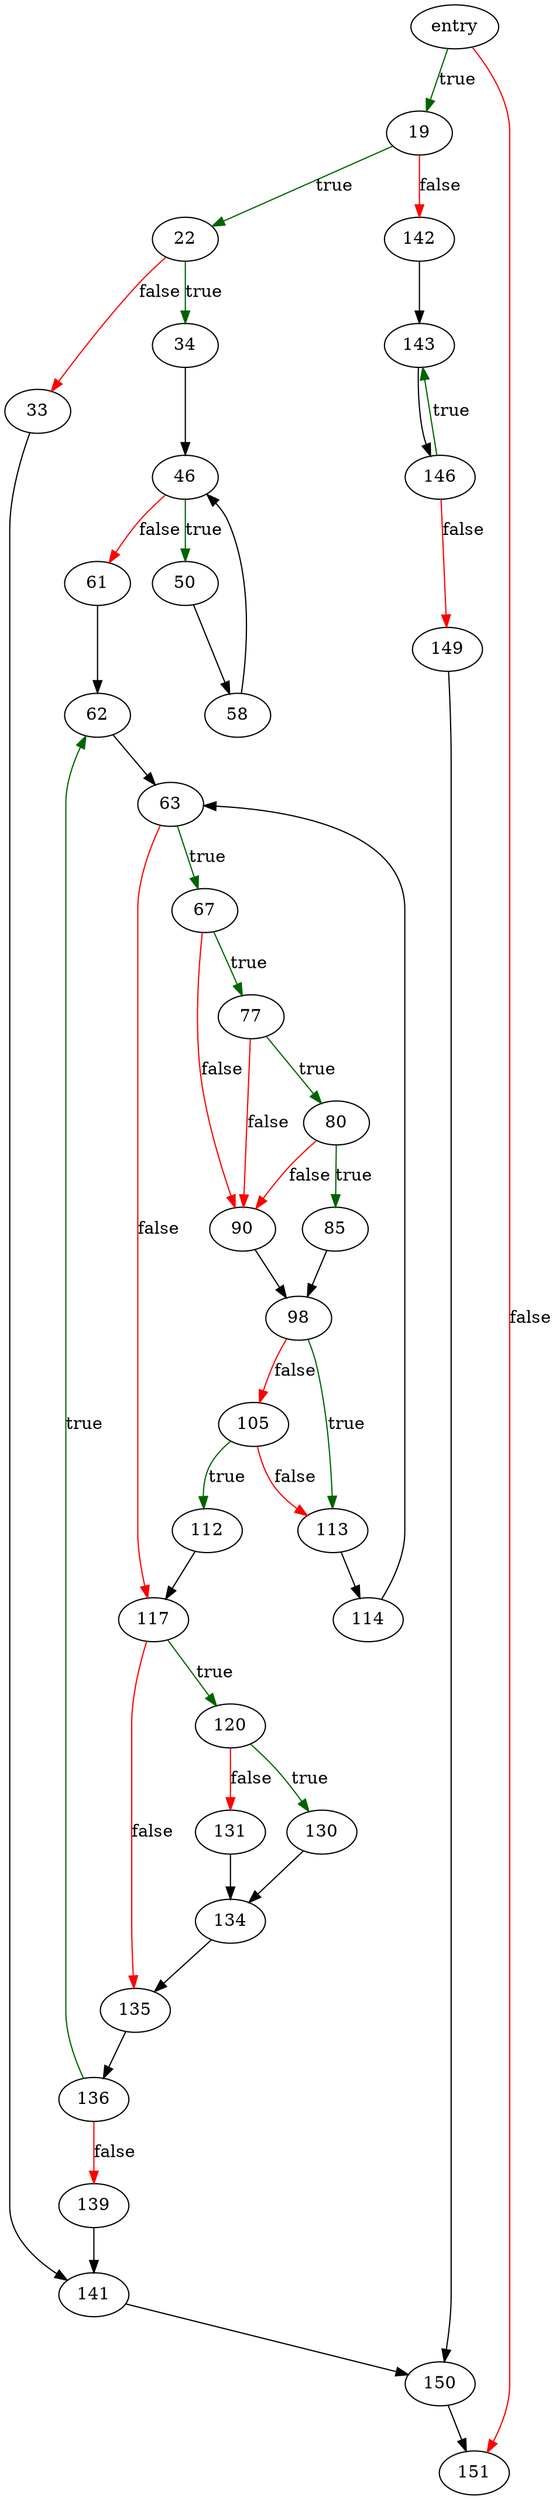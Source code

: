 digraph "exec_prepared_stmt" {
	// Node definitions.
	3 [label=entry];
	19;
	22;
	33;
	34;
	46;
	50;
	58;
	61;
	62;
	63;
	67;
	77;
	80;
	85;
	90;
	98;
	105;
	112;
	113;
	114;
	117;
	120;
	130;
	131;
	134;
	135;
	136;
	139;
	141;
	142;
	143;
	146;
	149;
	150;
	151;

	// Edge definitions.
	3 -> 19 [
		color=darkgreen
		label=true
	];
	3 -> 151 [
		color=red
		label=false
	];
	19 -> 22 [
		color=darkgreen
		label=true
	];
	19 -> 142 [
		color=red
		label=false
	];
	22 -> 33 [
		color=red
		label=false
	];
	22 -> 34 [
		color=darkgreen
		label=true
	];
	33 -> 141;
	34 -> 46;
	46 -> 50 [
		color=darkgreen
		label=true
	];
	46 -> 61 [
		color=red
		label=false
	];
	50 -> 58;
	58 -> 46;
	61 -> 62;
	62 -> 63;
	63 -> 67 [
		color=darkgreen
		label=true
	];
	63 -> 117 [
		color=red
		label=false
	];
	67 -> 77 [
		color=darkgreen
		label=true
	];
	67 -> 90 [
		color=red
		label=false
	];
	77 -> 80 [
		color=darkgreen
		label=true
	];
	77 -> 90 [
		color=red
		label=false
	];
	80 -> 85 [
		color=darkgreen
		label=true
	];
	80 -> 90 [
		color=red
		label=false
	];
	85 -> 98;
	90 -> 98;
	98 -> 105 [
		color=red
		label=false
	];
	98 -> 113 [
		color=darkgreen
		label=true
	];
	105 -> 112 [
		color=darkgreen
		label=true
	];
	105 -> 113 [
		color=red
		label=false
	];
	112 -> 117;
	113 -> 114;
	114 -> 63;
	117 -> 120 [
		color=darkgreen
		label=true
	];
	117 -> 135 [
		color=red
		label=false
	];
	120 -> 130 [
		color=darkgreen
		label=true
	];
	120 -> 131 [
		color=red
		label=false
	];
	130 -> 134;
	131 -> 134;
	134 -> 135;
	135 -> 136;
	136 -> 62 [
		color=darkgreen
		label=true
	];
	136 -> 139 [
		color=red
		label=false
	];
	139 -> 141;
	141 -> 150;
	142 -> 143;
	143 -> 146;
	146 -> 143 [
		color=darkgreen
		label=true
	];
	146 -> 149 [
		color=red
		label=false
	];
	149 -> 150;
	150 -> 151;
}